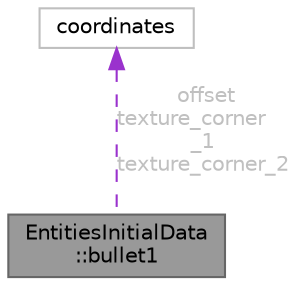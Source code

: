 digraph "EntitiesInitialData::bullet1"
{
 // LATEX_PDF_SIZE
  bgcolor="transparent";
  edge [fontname=Helvetica,fontsize=10,labelfontname=Helvetica,labelfontsize=10];
  node [fontname=Helvetica,fontsize=10,shape=box,height=0.2,width=0.4];
  Node1 [id="Node000001",label="EntitiesInitialData\l::bullet1",height=0.2,width=0.4,color="gray40", fillcolor="grey60", style="filled", fontcolor="black",tooltip=" "];
  Node2 -> Node1 [id="edge1_Node000001_Node000002",dir="back",color="darkorchid3",style="dashed",tooltip=" ",label=" offset\ntexture_corner\l_1\ntexture_corner_2",fontcolor="grey" ];
  Node2 [id="Node000002",label="coordinates",height=0.2,width=0.4,color="grey75", fillcolor="white", style="filled",URL="$structcoordinates.html",tooltip=" "];
}
